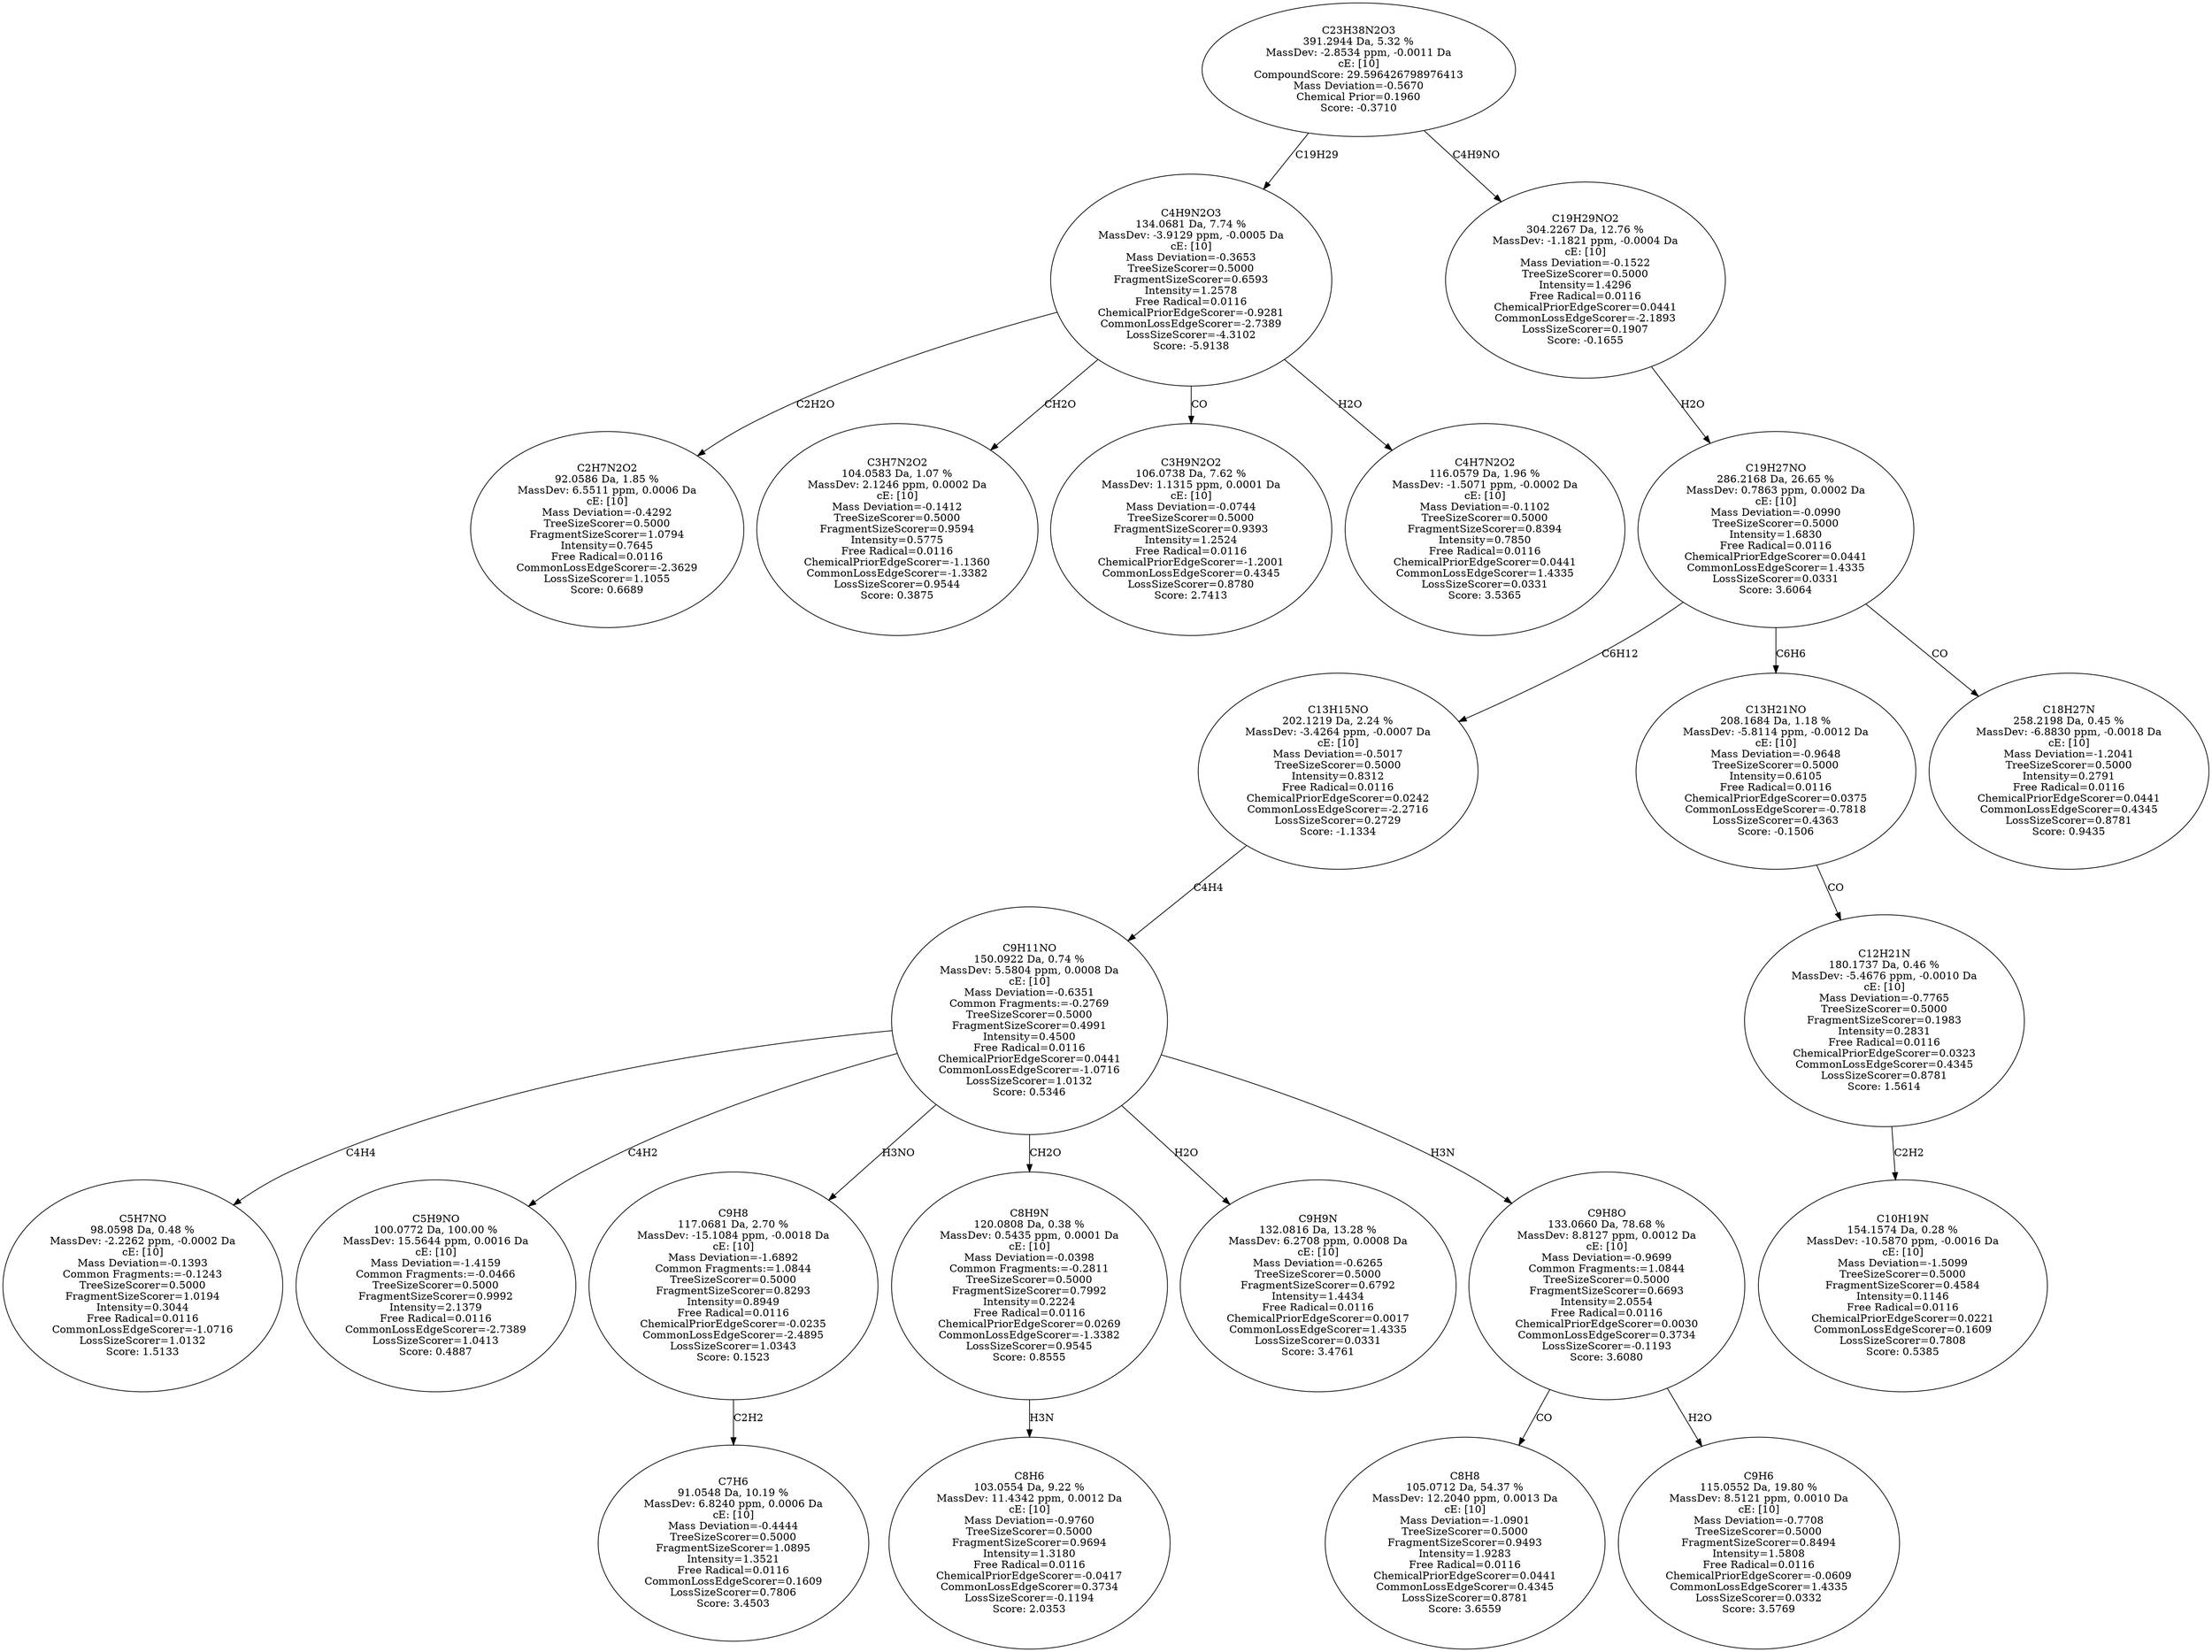 strict digraph {
v1 [label="C2H7N2O2\n92.0586 Da, 1.85 %\nMassDev: 6.5511 ppm, 0.0006 Da\ncE: [10]\nMass Deviation=-0.4292\nTreeSizeScorer=0.5000\nFragmentSizeScorer=1.0794\nIntensity=0.7645\nFree Radical=0.0116\nCommonLossEdgeScorer=-2.3629\nLossSizeScorer=1.1055\nScore: 0.6689"];
v2 [label="C3H7N2O2\n104.0583 Da, 1.07 %\nMassDev: 2.1246 ppm, 0.0002 Da\ncE: [10]\nMass Deviation=-0.1412\nTreeSizeScorer=0.5000\nFragmentSizeScorer=0.9594\nIntensity=0.5775\nFree Radical=0.0116\nChemicalPriorEdgeScorer=-1.1360\nCommonLossEdgeScorer=-1.3382\nLossSizeScorer=0.9544\nScore: 0.3875"];
v3 [label="C3H9N2O2\n106.0738 Da, 7.62 %\nMassDev: 1.1315 ppm, 0.0001 Da\ncE: [10]\nMass Deviation=-0.0744\nTreeSizeScorer=0.5000\nFragmentSizeScorer=0.9393\nIntensity=1.2524\nFree Radical=0.0116\nChemicalPriorEdgeScorer=-1.2001\nCommonLossEdgeScorer=0.4345\nLossSizeScorer=0.8780\nScore: 2.7413"];
v4 [label="C4H7N2O2\n116.0579 Da, 1.96 %\nMassDev: -1.5071 ppm, -0.0002 Da\ncE: [10]\nMass Deviation=-0.1102\nTreeSizeScorer=0.5000\nFragmentSizeScorer=0.8394\nIntensity=0.7850\nFree Radical=0.0116\nChemicalPriorEdgeScorer=0.0441\nCommonLossEdgeScorer=1.4335\nLossSizeScorer=0.0331\nScore: 3.5365"];
v5 [label="C4H9N2O3\n134.0681 Da, 7.74 %\nMassDev: -3.9129 ppm, -0.0005 Da\ncE: [10]\nMass Deviation=-0.3653\nTreeSizeScorer=0.5000\nFragmentSizeScorer=0.6593\nIntensity=1.2578\nFree Radical=0.0116\nChemicalPriorEdgeScorer=-0.9281\nCommonLossEdgeScorer=-2.7389\nLossSizeScorer=-4.3102\nScore: -5.9138"];
v6 [label="C5H7NO\n98.0598 Da, 0.48 %\nMassDev: -2.2262 ppm, -0.0002 Da\ncE: [10]\nMass Deviation=-0.1393\nCommon Fragments:=-0.1243\nTreeSizeScorer=0.5000\nFragmentSizeScorer=1.0194\nIntensity=0.3044\nFree Radical=0.0116\nCommonLossEdgeScorer=-1.0716\nLossSizeScorer=1.0132\nScore: 1.5133"];
v7 [label="C5H9NO\n100.0772 Da, 100.00 %\nMassDev: 15.5644 ppm, 0.0016 Da\ncE: [10]\nMass Deviation=-1.4159\nCommon Fragments:=-0.0466\nTreeSizeScorer=0.5000\nFragmentSizeScorer=0.9992\nIntensity=2.1379\nFree Radical=0.0116\nCommonLossEdgeScorer=-2.7389\nLossSizeScorer=1.0413\nScore: 0.4887"];
v8 [label="C7H6\n91.0548 Da, 10.19 %\nMassDev: 6.8240 ppm, 0.0006 Da\ncE: [10]\nMass Deviation=-0.4444\nTreeSizeScorer=0.5000\nFragmentSizeScorer=1.0895\nIntensity=1.3521\nFree Radical=0.0116\nCommonLossEdgeScorer=0.1609\nLossSizeScorer=0.7806\nScore: 3.4503"];
v9 [label="C9H8\n117.0681 Da, 2.70 %\nMassDev: -15.1084 ppm, -0.0018 Da\ncE: [10]\nMass Deviation=-1.6892\nCommon Fragments:=1.0844\nTreeSizeScorer=0.5000\nFragmentSizeScorer=0.8293\nIntensity=0.8949\nFree Radical=0.0116\nChemicalPriorEdgeScorer=-0.0235\nCommonLossEdgeScorer=-2.4895\nLossSizeScorer=1.0343\nScore: 0.1523"];
v10 [label="C8H6\n103.0554 Da, 9.22 %\nMassDev: 11.4342 ppm, 0.0012 Da\ncE: [10]\nMass Deviation=-0.9760\nTreeSizeScorer=0.5000\nFragmentSizeScorer=0.9694\nIntensity=1.3180\nFree Radical=0.0116\nChemicalPriorEdgeScorer=-0.0417\nCommonLossEdgeScorer=0.3734\nLossSizeScorer=-0.1194\nScore: 2.0353"];
v11 [label="C8H9N\n120.0808 Da, 0.38 %\nMassDev: 0.5435 ppm, 0.0001 Da\ncE: [10]\nMass Deviation=-0.0398\nCommon Fragments:=-0.2811\nTreeSizeScorer=0.5000\nFragmentSizeScorer=0.7992\nIntensity=0.2224\nFree Radical=0.0116\nChemicalPriorEdgeScorer=0.0269\nCommonLossEdgeScorer=-1.3382\nLossSizeScorer=0.9545\nScore: 0.8555"];
v12 [label="C9H9N\n132.0816 Da, 13.28 %\nMassDev: 6.2708 ppm, 0.0008 Da\ncE: [10]\nMass Deviation=-0.6265\nTreeSizeScorer=0.5000\nFragmentSizeScorer=0.6792\nIntensity=1.4434\nFree Radical=0.0116\nChemicalPriorEdgeScorer=0.0017\nCommonLossEdgeScorer=1.4335\nLossSizeScorer=0.0331\nScore: 3.4761"];
v13 [label="C8H8\n105.0712 Da, 54.37 %\nMassDev: 12.2040 ppm, 0.0013 Da\ncE: [10]\nMass Deviation=-1.0901\nTreeSizeScorer=0.5000\nFragmentSizeScorer=0.9493\nIntensity=1.9283\nFree Radical=0.0116\nChemicalPriorEdgeScorer=0.0441\nCommonLossEdgeScorer=0.4345\nLossSizeScorer=0.8781\nScore: 3.6559"];
v14 [label="C9H6\n115.0552 Da, 19.80 %\nMassDev: 8.5121 ppm, 0.0010 Da\ncE: [10]\nMass Deviation=-0.7708\nTreeSizeScorer=0.5000\nFragmentSizeScorer=0.8494\nIntensity=1.5808\nFree Radical=0.0116\nChemicalPriorEdgeScorer=-0.0609\nCommonLossEdgeScorer=1.4335\nLossSizeScorer=0.0332\nScore: 3.5769"];
v15 [label="C9H8O\n133.0660 Da, 78.68 %\nMassDev: 8.8127 ppm, 0.0012 Da\ncE: [10]\nMass Deviation=-0.9699\nCommon Fragments:=1.0844\nTreeSizeScorer=0.5000\nFragmentSizeScorer=0.6693\nIntensity=2.0554\nFree Radical=0.0116\nChemicalPriorEdgeScorer=0.0030\nCommonLossEdgeScorer=0.3734\nLossSizeScorer=-0.1193\nScore: 3.6080"];
v16 [label="C9H11NO\n150.0922 Da, 0.74 %\nMassDev: 5.5804 ppm, 0.0008 Da\ncE: [10]\nMass Deviation=-0.6351\nCommon Fragments:=-0.2769\nTreeSizeScorer=0.5000\nFragmentSizeScorer=0.4991\nIntensity=0.4500\nFree Radical=0.0116\nChemicalPriorEdgeScorer=0.0441\nCommonLossEdgeScorer=-1.0716\nLossSizeScorer=1.0132\nScore: 0.5346"];
v17 [label="C13H15NO\n202.1219 Da, 2.24 %\nMassDev: -3.4264 ppm, -0.0007 Da\ncE: [10]\nMass Deviation=-0.5017\nTreeSizeScorer=0.5000\nIntensity=0.8312\nFree Radical=0.0116\nChemicalPriorEdgeScorer=0.0242\nCommonLossEdgeScorer=-2.2716\nLossSizeScorer=0.2729\nScore: -1.1334"];
v18 [label="C10H19N\n154.1574 Da, 0.28 %\nMassDev: -10.5870 ppm, -0.0016 Da\ncE: [10]\nMass Deviation=-1.5099\nTreeSizeScorer=0.5000\nFragmentSizeScorer=0.4584\nIntensity=0.1146\nFree Radical=0.0116\nChemicalPriorEdgeScorer=0.0221\nCommonLossEdgeScorer=0.1609\nLossSizeScorer=0.7808\nScore: 0.5385"];
v19 [label="C12H21N\n180.1737 Da, 0.46 %\nMassDev: -5.4676 ppm, -0.0010 Da\ncE: [10]\nMass Deviation=-0.7765\nTreeSizeScorer=0.5000\nFragmentSizeScorer=0.1983\nIntensity=0.2831\nFree Radical=0.0116\nChemicalPriorEdgeScorer=0.0323\nCommonLossEdgeScorer=0.4345\nLossSizeScorer=0.8781\nScore: 1.5614"];
v20 [label="C13H21NO\n208.1684 Da, 1.18 %\nMassDev: -5.8114 ppm, -0.0012 Da\ncE: [10]\nMass Deviation=-0.9648\nTreeSizeScorer=0.5000\nIntensity=0.6105\nFree Radical=0.0116\nChemicalPriorEdgeScorer=0.0375\nCommonLossEdgeScorer=-0.7818\nLossSizeScorer=0.4363\nScore: -0.1506"];
v21 [label="C18H27N\n258.2198 Da, 0.45 %\nMassDev: -6.8830 ppm, -0.0018 Da\ncE: [10]\nMass Deviation=-1.2041\nTreeSizeScorer=0.5000\nIntensity=0.2791\nFree Radical=0.0116\nChemicalPriorEdgeScorer=0.0441\nCommonLossEdgeScorer=0.4345\nLossSizeScorer=0.8781\nScore: 0.9435"];
v22 [label="C19H27NO\n286.2168 Da, 26.65 %\nMassDev: 0.7863 ppm, 0.0002 Da\ncE: [10]\nMass Deviation=-0.0990\nTreeSizeScorer=0.5000\nIntensity=1.6830\nFree Radical=0.0116\nChemicalPriorEdgeScorer=0.0441\nCommonLossEdgeScorer=1.4335\nLossSizeScorer=0.0331\nScore: 3.6064"];
v23 [label="C19H29NO2\n304.2267 Da, 12.76 %\nMassDev: -1.1821 ppm, -0.0004 Da\ncE: [10]\nMass Deviation=-0.1522\nTreeSizeScorer=0.5000\nIntensity=1.4296\nFree Radical=0.0116\nChemicalPriorEdgeScorer=0.0441\nCommonLossEdgeScorer=-2.1893\nLossSizeScorer=0.1907\nScore: -0.1655"];
v24 [label="C23H38N2O3\n391.2944 Da, 5.32 %\nMassDev: -2.8534 ppm, -0.0011 Da\ncE: [10]\nCompoundScore: 29.596426798976413\nMass Deviation=-0.5670\nChemical Prior=0.1960\nScore: -0.3710"];
v5 -> v1 [label="C2H2O"];
v5 -> v2 [label="CH2O"];
v5 -> v3 [label="CO"];
v5 -> v4 [label="H2O"];
v24 -> v5 [label="C19H29"];
v16 -> v6 [label="C4H4"];
v16 -> v7 [label="C4H2"];
v9 -> v8 [label="C2H2"];
v16 -> v9 [label="H3NO"];
v11 -> v10 [label="H3N"];
v16 -> v11 [label="CH2O"];
v16 -> v12 [label="H2O"];
v15 -> v13 [label="CO"];
v15 -> v14 [label="H2O"];
v16 -> v15 [label="H3N"];
v17 -> v16 [label="C4H4"];
v22 -> v17 [label="C6H12"];
v19 -> v18 [label="C2H2"];
v20 -> v19 [label="CO"];
v22 -> v20 [label="C6H6"];
v22 -> v21 [label="CO"];
v23 -> v22 [label="H2O"];
v24 -> v23 [label="C4H9NO"];
}